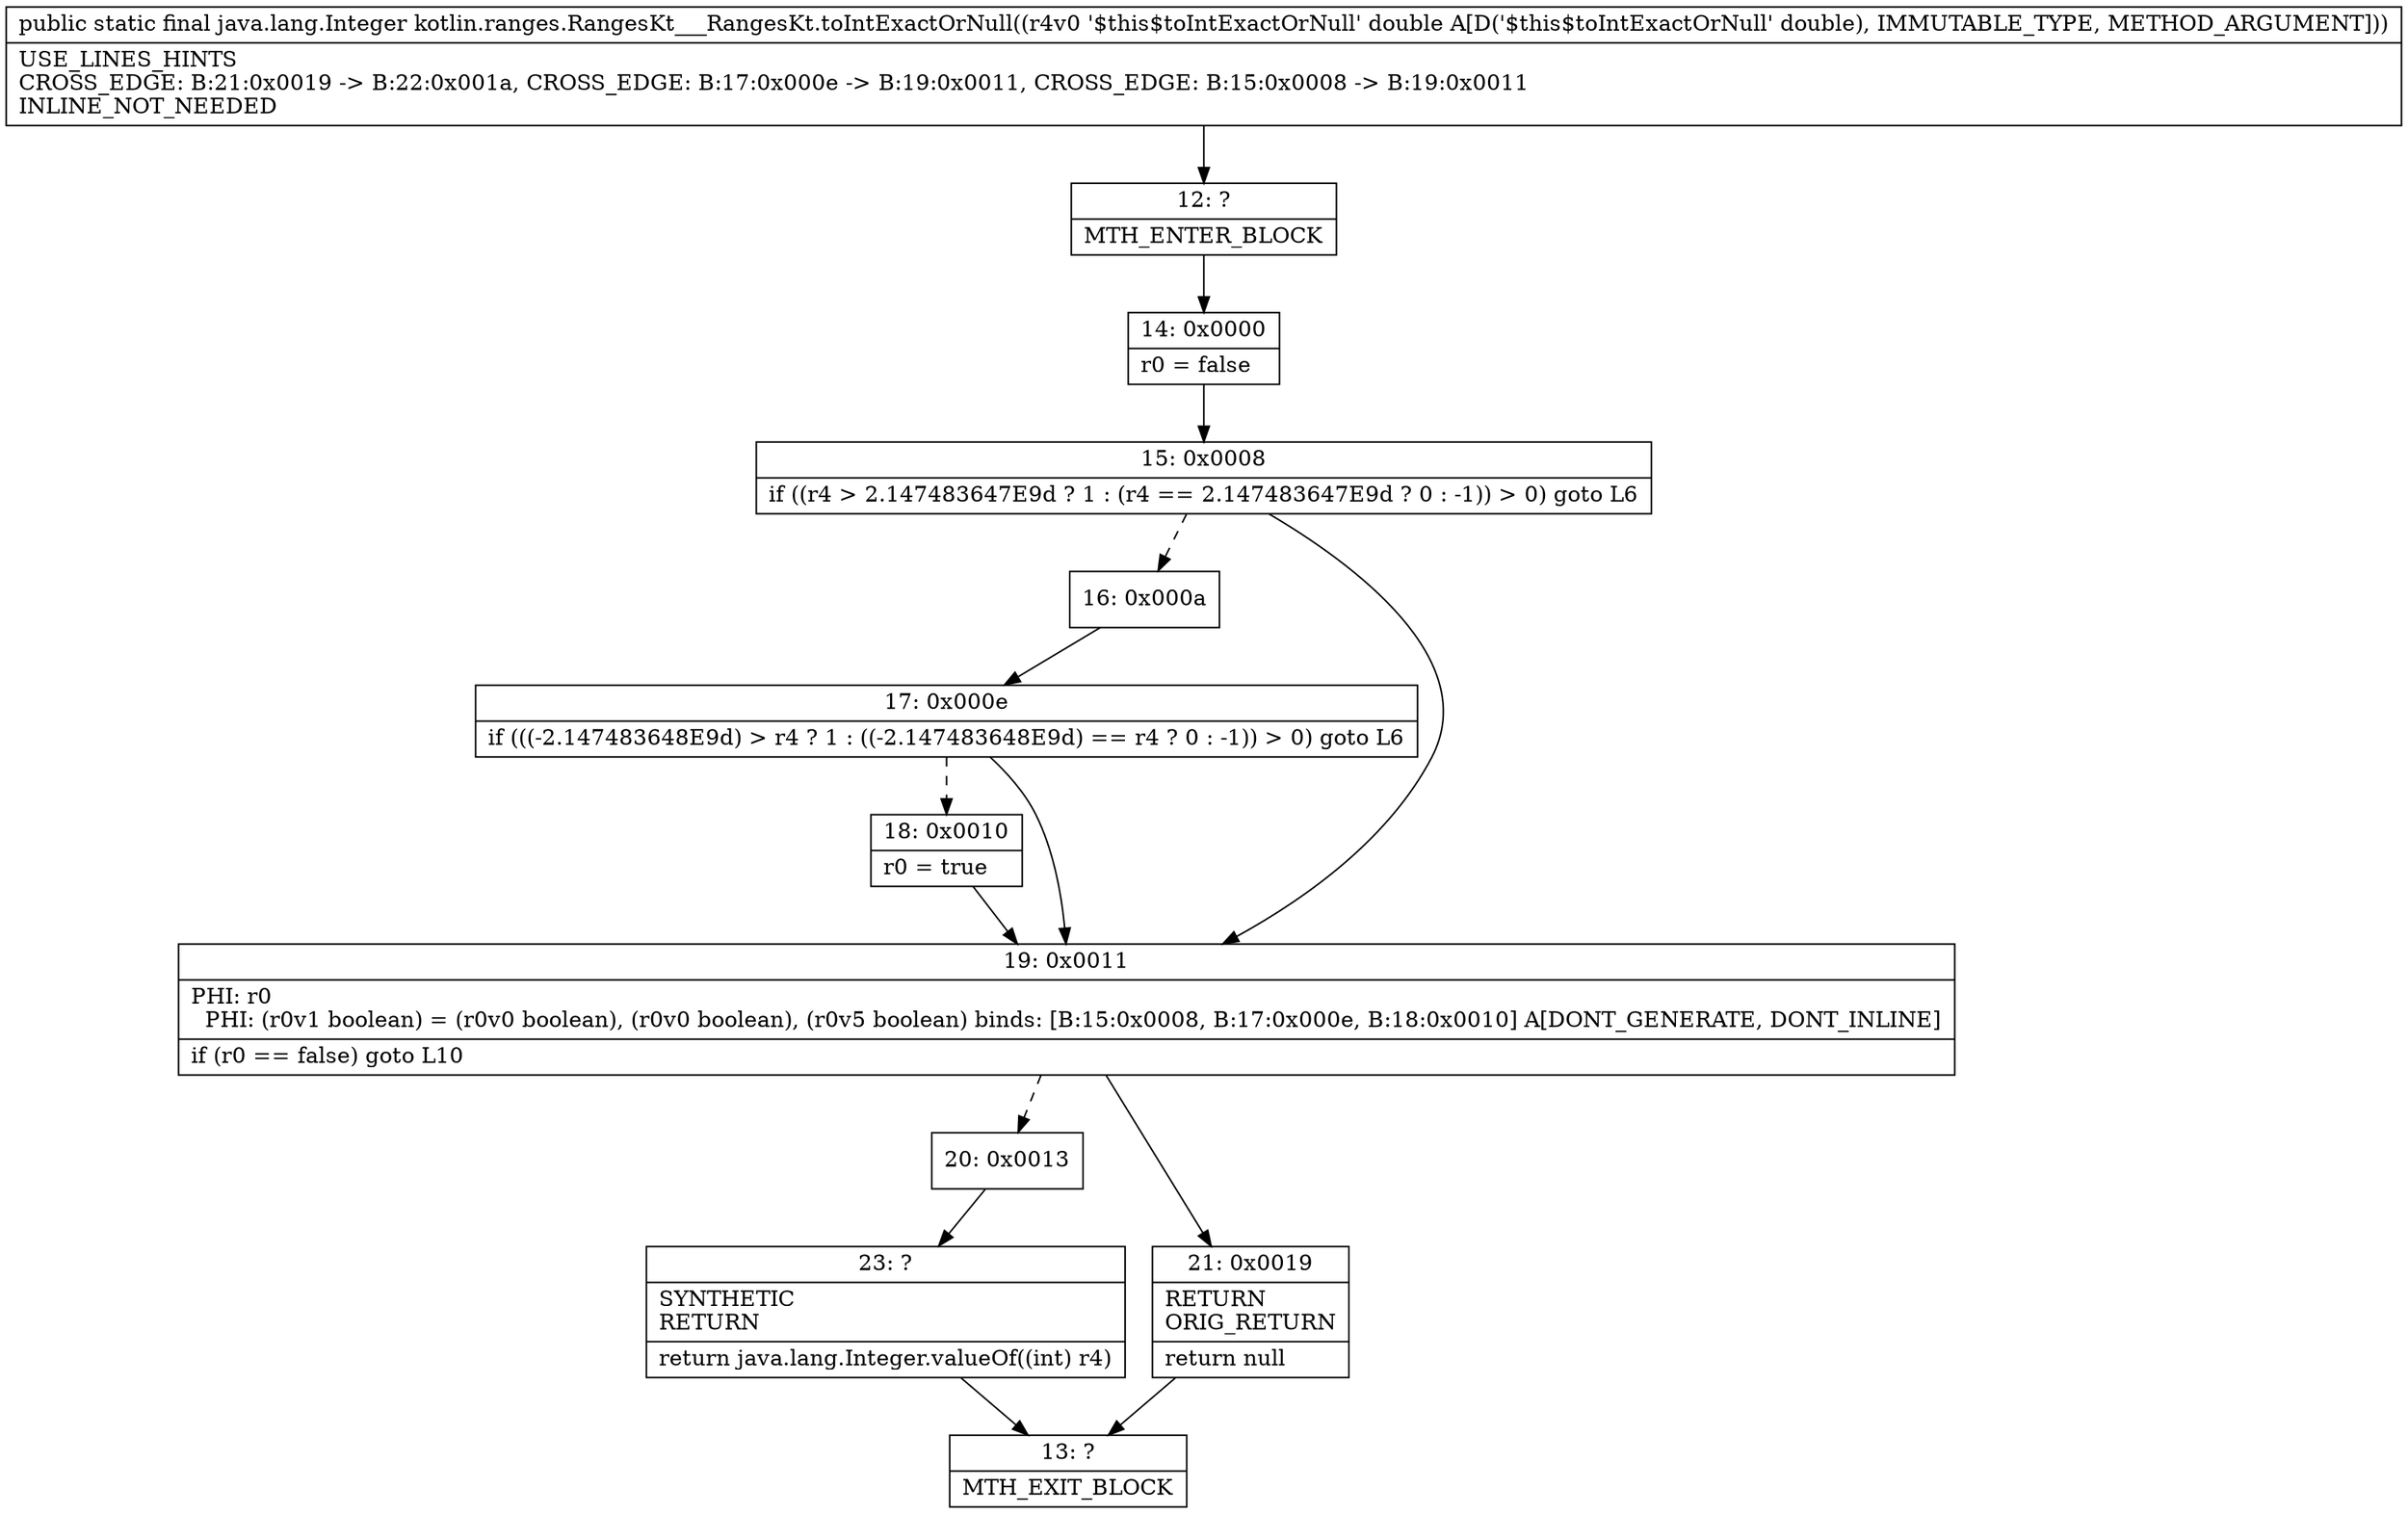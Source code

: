 digraph "CFG forkotlin.ranges.RangesKt___RangesKt.toIntExactOrNull(D)Ljava\/lang\/Integer;" {
Node_12 [shape=record,label="{12\:\ ?|MTH_ENTER_BLOCK\l}"];
Node_14 [shape=record,label="{14\:\ 0x0000|r0 = false\l}"];
Node_15 [shape=record,label="{15\:\ 0x0008|if ((r4 \> 2.147483647E9d ? 1 : (r4 == 2.147483647E9d ? 0 : \-1)) \> 0) goto L6\l}"];
Node_16 [shape=record,label="{16\:\ 0x000a}"];
Node_17 [shape=record,label="{17\:\ 0x000e|if (((\-2.147483648E9d) \> r4 ? 1 : ((\-2.147483648E9d) == r4 ? 0 : \-1)) \> 0) goto L6\l}"];
Node_18 [shape=record,label="{18\:\ 0x0010|r0 = true\l}"];
Node_19 [shape=record,label="{19\:\ 0x0011|PHI: r0 \l  PHI: (r0v1 boolean) = (r0v0 boolean), (r0v0 boolean), (r0v5 boolean) binds: [B:15:0x0008, B:17:0x000e, B:18:0x0010] A[DONT_GENERATE, DONT_INLINE]\l|if (r0 == false) goto L10\l}"];
Node_20 [shape=record,label="{20\:\ 0x0013}"];
Node_23 [shape=record,label="{23\:\ ?|SYNTHETIC\lRETURN\l|return java.lang.Integer.valueOf((int) r4)\l}"];
Node_13 [shape=record,label="{13\:\ ?|MTH_EXIT_BLOCK\l}"];
Node_21 [shape=record,label="{21\:\ 0x0019|RETURN\lORIG_RETURN\l|return null\l}"];
MethodNode[shape=record,label="{public static final java.lang.Integer kotlin.ranges.RangesKt___RangesKt.toIntExactOrNull((r4v0 '$this$toIntExactOrNull' double A[D('$this$toIntExactOrNull' double), IMMUTABLE_TYPE, METHOD_ARGUMENT]))  | USE_LINES_HINTS\lCROSS_EDGE: B:21:0x0019 \-\> B:22:0x001a, CROSS_EDGE: B:17:0x000e \-\> B:19:0x0011, CROSS_EDGE: B:15:0x0008 \-\> B:19:0x0011\lINLINE_NOT_NEEDED\l}"];
MethodNode -> Node_12;Node_12 -> Node_14;
Node_14 -> Node_15;
Node_15 -> Node_16[style=dashed];
Node_15 -> Node_19;
Node_16 -> Node_17;
Node_17 -> Node_18[style=dashed];
Node_17 -> Node_19;
Node_18 -> Node_19;
Node_19 -> Node_20[style=dashed];
Node_19 -> Node_21;
Node_20 -> Node_23;
Node_23 -> Node_13;
Node_21 -> Node_13;
}


